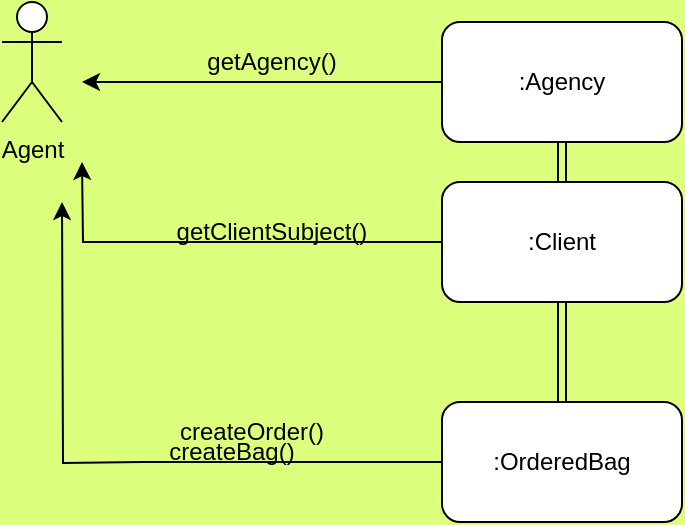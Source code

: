 <mxfile version="20.0.1" type="device"><diagram id="ECS7dF1co23wRyop2Fw9" name="Page-1"><mxGraphModel dx="403" dy="741" grid="1" gridSize="10" guides="1" tooltips="1" connect="1" arrows="1" fold="1" page="1" pageScale="1" pageWidth="850" pageHeight="1100" background="#DCFF7D" math="0" shadow="0"><root><mxCell id="0"/><mxCell id="1" parent="0"/><mxCell id="lRs8Lh0C9m4MbYsClpHq-1" value="Agent" style="shape=umlActor;verticalLabelPosition=bottom;verticalAlign=top;html=1;outlineConnect=0;" vertex="1" parent="1"><mxGeometry x="10" y="30" width="30" height="60" as="geometry"/></mxCell><mxCell id="lRs8Lh0C9m4MbYsClpHq-2" style="edgeStyle=orthogonalEdgeStyle;rounded=0;orthogonalLoop=1;jettySize=auto;html=1;" edge="1" parent="1" source="lRs8Lh0C9m4MbYsClpHq-4"><mxGeometry relative="1" as="geometry"><mxPoint x="50" y="110" as="targetPoint"/></mxGeometry></mxCell><mxCell id="lRs8Lh0C9m4MbYsClpHq-3" value="" style="edgeStyle=orthogonalEdgeStyle;shape=link;rounded=0;orthogonalLoop=1;jettySize=auto;html=1;" edge="1" parent="1" source="lRs8Lh0C9m4MbYsClpHq-4" target="lRs8Lh0C9m4MbYsClpHq-8"><mxGeometry relative="1" as="geometry"/></mxCell><mxCell id="lRs8Lh0C9m4MbYsClpHq-4" value=":Client" style="rounded=1;whiteSpace=wrap;html=1;" vertex="1" parent="1"><mxGeometry x="230" y="120" width="120" height="60" as="geometry"/></mxCell><mxCell id="lRs8Lh0C9m4MbYsClpHq-5" style="edgeStyle=orthogonalEdgeStyle;rounded=0;orthogonalLoop=1;jettySize=auto;html=1;entryX=0.5;entryY=0;entryDx=0;entryDy=0;shape=link;" edge="1" parent="1" source="lRs8Lh0C9m4MbYsClpHq-6" target="lRs8Lh0C9m4MbYsClpHq-4"><mxGeometry relative="1" as="geometry"/></mxCell><mxCell id="lRs8Lh0C9m4MbYsClpHq-6" value=":Agency&lt;span style=&quot;color: rgba(0, 0, 0, 0); font-family: monospace; font-size: 0px; text-align: start;&quot;&gt;%3CmxGraphModel%3E%3Croot%3E%3CmxCell%20id%3D%220%22%2F%3E%3CmxCell%20id%3D%221%22%20parent%3D%220%22%2F%3E%3CmxCell%20id%3D%222%22%20value%3D%22%3AAdmin%22%20style%3D%22rounded%3D1%3BwhiteSpace%3Dwrap%3Bhtml%3D1%3B%22%20vertex%3D%221%22%20parent%3D%221%22%3E%3CmxGeometry%20x%3D%22-10%22%20y%3D%22140%22%20width%3D%22120%22%20height%3D%2260%22%20as%3D%22geometry%22%2F%3E%3C%2FmxCell%3E%3C%2Froot%3E%3C%2FmxGraphModel&lt;/span&gt;" style="rounded=1;whiteSpace=wrap;html=1;" vertex="1" parent="1"><mxGeometry x="230" y="40" width="120" height="60" as="geometry"/></mxCell><mxCell id="lRs8Lh0C9m4MbYsClpHq-7" style="edgeStyle=orthogonalEdgeStyle;rounded=0;orthogonalLoop=1;jettySize=auto;html=1;startArrow=none;" edge="1" parent="1"><mxGeometry relative="1" as="geometry"><mxPoint x="40" y="130" as="targetPoint"/><mxPoint x="80" y="260" as="sourcePoint"/></mxGeometry></mxCell><mxCell id="lRs8Lh0C9m4MbYsClpHq-8" value=":OrderedBag" style="rounded=1;whiteSpace=wrap;html=1;" vertex="1" parent="1"><mxGeometry x="230" y="230" width="120" height="60" as="geometry"/></mxCell><mxCell id="lRs8Lh0C9m4MbYsClpHq-9" style="edgeStyle=orthogonalEdgeStyle;rounded=0;orthogonalLoop=1;jettySize=auto;html=1;exitX=0;exitY=0.5;exitDx=0;exitDy=0;" edge="1" parent="1" source="lRs8Lh0C9m4MbYsClpHq-6"><mxGeometry relative="1" as="geometry"><mxPoint x="50" y="70" as="targetPoint"/><mxPoint x="100" y="70" as="sourcePoint"/></mxGeometry></mxCell><mxCell id="lRs8Lh0C9m4MbYsClpHq-11" value="getClientSubject()" style="text;html=1;strokeColor=none;fillColor=none;align=center;verticalAlign=middle;whiteSpace=wrap;rounded=0;" vertex="1" parent="1"><mxGeometry x="90" y="130" width="110" height="30" as="geometry"/></mxCell><mxCell id="lRs8Lh0C9m4MbYsClpHq-13" value="" style="edgeStyle=orthogonalEdgeStyle;rounded=0;orthogonalLoop=1;jettySize=auto;html=1;endArrow=none;" edge="1" parent="1" source="lRs8Lh0C9m4MbYsClpHq-8"><mxGeometry relative="1" as="geometry"><mxPoint x="80" y="260" as="targetPoint"/><mxPoint x="230" y="260" as="sourcePoint"/></mxGeometry></mxCell><mxCell id="lRs8Lh0C9m4MbYsClpHq-16" value="getAgency()" style="text;html=1;strokeColor=none;fillColor=none;align=center;verticalAlign=middle;whiteSpace=wrap;rounded=0;" vertex="1" parent="1"><mxGeometry x="100" y="45" width="90" height="30" as="geometry"/></mxCell><mxCell id="lRs8Lh0C9m4MbYsClpHq-17" value="createOrder()" style="text;html=1;strokeColor=none;fillColor=none;align=center;verticalAlign=middle;whiteSpace=wrap;rounded=0;" vertex="1" parent="1"><mxGeometry x="90" y="230" width="90" height="30" as="geometry"/></mxCell><mxCell id="lRs8Lh0C9m4MbYsClpHq-18" value="createBag()" style="text;html=1;strokeColor=none;fillColor=none;align=center;verticalAlign=middle;whiteSpace=wrap;rounded=0;" vertex="1" parent="1"><mxGeometry x="80" y="240" width="90" height="30" as="geometry"/></mxCell></root></mxGraphModel></diagram></mxfile>